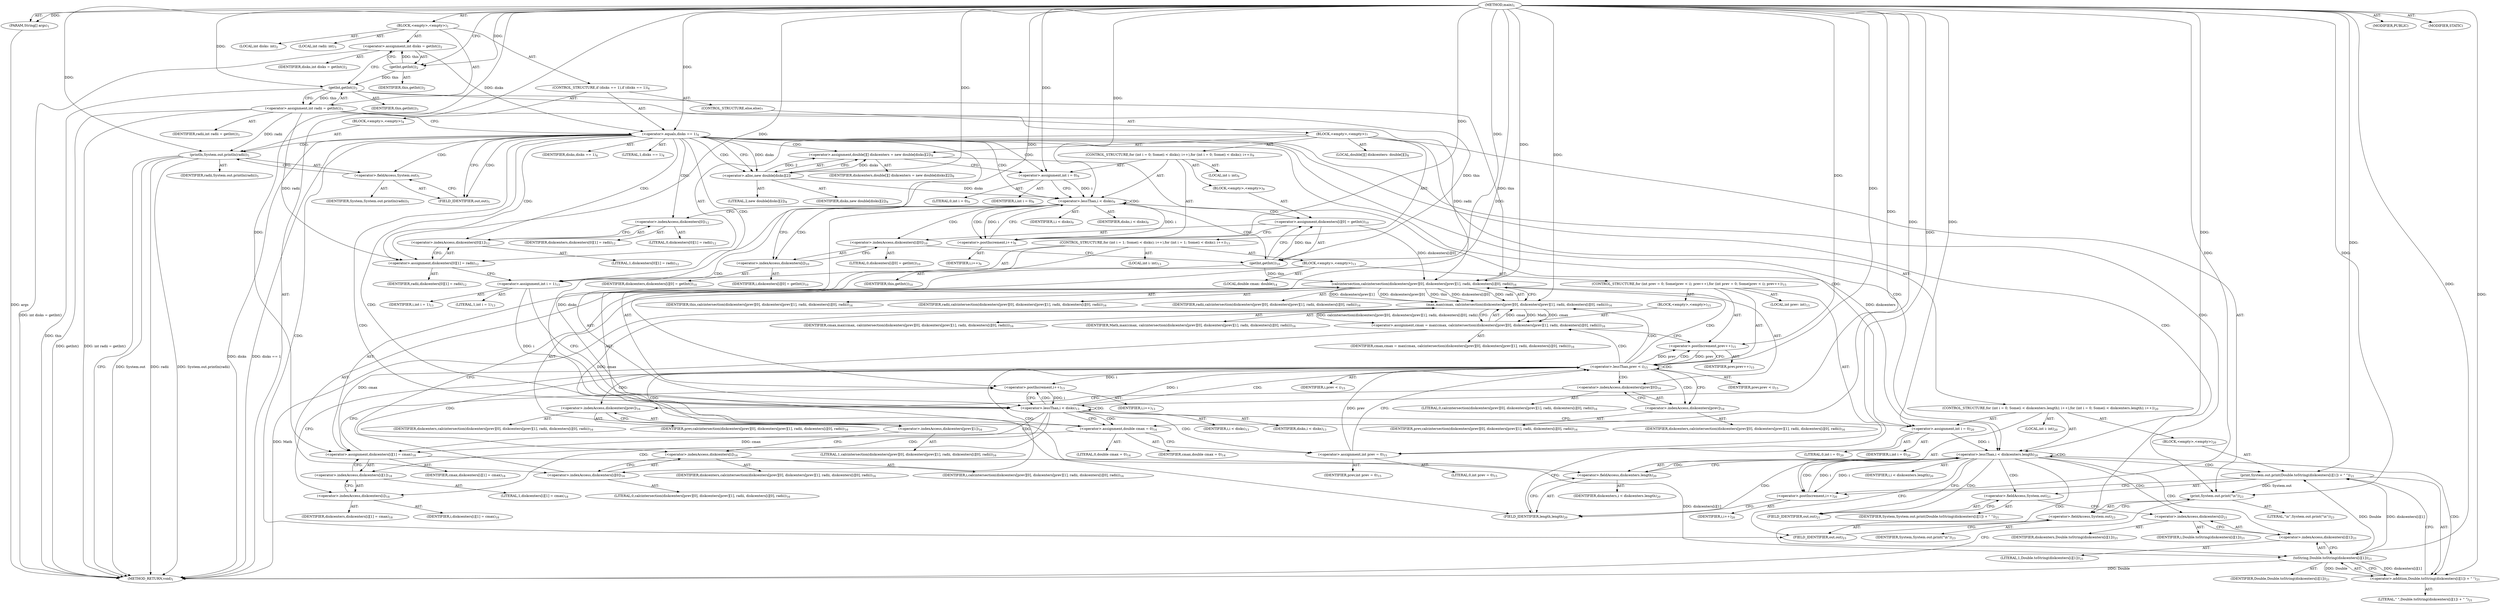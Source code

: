 digraph "main" {  
"17" [label = <(METHOD,main)<SUB>1</SUB>> ]
"18" [label = <(PARAM,String[] args)<SUB>1</SUB>> ]
"19" [label = <(BLOCK,&lt;empty&gt;,&lt;empty&gt;)<SUB>1</SUB>> ]
"20" [label = <(LOCAL,int disks: int)<SUB>2</SUB>> ]
"21" [label = <(&lt;operator&gt;.assignment,int disks = getInt())<SUB>2</SUB>> ]
"22" [label = <(IDENTIFIER,disks,int disks = getInt())<SUB>2</SUB>> ]
"23" [label = <(getInt,getInt())<SUB>2</SUB>> ]
"24" [label = <(IDENTIFIER,this,getInt())<SUB>2</SUB>> ]
"25" [label = <(LOCAL,int radii: int)<SUB>3</SUB>> ]
"26" [label = <(&lt;operator&gt;.assignment,int radii = getInt())<SUB>3</SUB>> ]
"27" [label = <(IDENTIFIER,radii,int radii = getInt())<SUB>3</SUB>> ]
"28" [label = <(getInt,getInt())<SUB>3</SUB>> ]
"29" [label = <(IDENTIFIER,this,getInt())<SUB>3</SUB>> ]
"30" [label = <(CONTROL_STRUCTURE,if (disks == 1),if (disks == 1))<SUB>4</SUB>> ]
"31" [label = <(&lt;operator&gt;.equals,disks == 1)<SUB>4</SUB>> ]
"32" [label = <(IDENTIFIER,disks,disks == 1)<SUB>4</SUB>> ]
"33" [label = <(LITERAL,1,disks == 1)<SUB>4</SUB>> ]
"34" [label = <(BLOCK,&lt;empty&gt;,&lt;empty&gt;)<SUB>4</SUB>> ]
"35" [label = <(println,System.out.println(radii))<SUB>5</SUB>> ]
"36" [label = <(&lt;operator&gt;.fieldAccess,System.out)<SUB>5</SUB>> ]
"37" [label = <(IDENTIFIER,System,System.out.println(radii))<SUB>5</SUB>> ]
"38" [label = <(FIELD_IDENTIFIER,out,out)<SUB>5</SUB>> ]
"39" [label = <(IDENTIFIER,radii,System.out.println(radii))<SUB>5</SUB>> ]
"40" [label = <(CONTROL_STRUCTURE,else,else)<SUB>7</SUB>> ]
"41" [label = <(BLOCK,&lt;empty&gt;,&lt;empty&gt;)<SUB>7</SUB>> ]
"42" [label = <(LOCAL,double[][] diskcenters: double[][])<SUB>8</SUB>> ]
"43" [label = <(&lt;operator&gt;.assignment,double[][] diskcenters = new double[disks][2])<SUB>8</SUB>> ]
"44" [label = <(IDENTIFIER,diskcenters,double[][] diskcenters = new double[disks][2])<SUB>8</SUB>> ]
"45" [label = <(&lt;operator&gt;.alloc,new double[disks][2])> ]
"46" [label = <(IDENTIFIER,disks,new double[disks][2])<SUB>8</SUB>> ]
"47" [label = <(LITERAL,2,new double[disks][2])<SUB>8</SUB>> ]
"48" [label = <(CONTROL_STRUCTURE,for (int i = 0; Some(i &lt; disks); i++),for (int i = 0; Some(i &lt; disks); i++))<SUB>9</SUB>> ]
"49" [label = <(LOCAL,int i: int)<SUB>9</SUB>> ]
"50" [label = <(&lt;operator&gt;.assignment,int i = 0)<SUB>9</SUB>> ]
"51" [label = <(IDENTIFIER,i,int i = 0)<SUB>9</SUB>> ]
"52" [label = <(LITERAL,0,int i = 0)<SUB>9</SUB>> ]
"53" [label = <(&lt;operator&gt;.lessThan,i &lt; disks)<SUB>9</SUB>> ]
"54" [label = <(IDENTIFIER,i,i &lt; disks)<SUB>9</SUB>> ]
"55" [label = <(IDENTIFIER,disks,i &lt; disks)<SUB>9</SUB>> ]
"56" [label = <(&lt;operator&gt;.postIncrement,i++)<SUB>9</SUB>> ]
"57" [label = <(IDENTIFIER,i,i++)<SUB>9</SUB>> ]
"58" [label = <(BLOCK,&lt;empty&gt;,&lt;empty&gt;)<SUB>9</SUB>> ]
"59" [label = <(&lt;operator&gt;.assignment,diskcenters[i][0] = getInt())<SUB>10</SUB>> ]
"60" [label = <(&lt;operator&gt;.indexAccess,diskcenters[i][0])<SUB>10</SUB>> ]
"61" [label = <(&lt;operator&gt;.indexAccess,diskcenters[i])<SUB>10</SUB>> ]
"62" [label = <(IDENTIFIER,diskcenters,diskcenters[i][0] = getInt())<SUB>10</SUB>> ]
"63" [label = <(IDENTIFIER,i,diskcenters[i][0] = getInt())<SUB>10</SUB>> ]
"64" [label = <(LITERAL,0,diskcenters[i][0] = getInt())<SUB>10</SUB>> ]
"65" [label = <(getInt,getInt())<SUB>10</SUB>> ]
"66" [label = <(IDENTIFIER,this,getInt())<SUB>10</SUB>> ]
"67" [label = <(&lt;operator&gt;.assignment,diskcenters[0][1] = radii)<SUB>12</SUB>> ]
"68" [label = <(&lt;operator&gt;.indexAccess,diskcenters[0][1])<SUB>12</SUB>> ]
"69" [label = <(&lt;operator&gt;.indexAccess,diskcenters[0])<SUB>12</SUB>> ]
"70" [label = <(IDENTIFIER,diskcenters,diskcenters[0][1] = radii)<SUB>12</SUB>> ]
"71" [label = <(LITERAL,0,diskcenters[0][1] = radii)<SUB>12</SUB>> ]
"72" [label = <(LITERAL,1,diskcenters[0][1] = radii)<SUB>12</SUB>> ]
"73" [label = <(IDENTIFIER,radii,diskcenters[0][1] = radii)<SUB>12</SUB>> ]
"74" [label = <(CONTROL_STRUCTURE,for (int i = 1; Some(i &lt; disks); i++),for (int i = 1; Some(i &lt; disks); i++))<SUB>13</SUB>> ]
"75" [label = <(LOCAL,int i: int)<SUB>13</SUB>> ]
"76" [label = <(&lt;operator&gt;.assignment,int i = 1)<SUB>13</SUB>> ]
"77" [label = <(IDENTIFIER,i,int i = 1)<SUB>13</SUB>> ]
"78" [label = <(LITERAL,1,int i = 1)<SUB>13</SUB>> ]
"79" [label = <(&lt;operator&gt;.lessThan,i &lt; disks)<SUB>13</SUB>> ]
"80" [label = <(IDENTIFIER,i,i &lt; disks)<SUB>13</SUB>> ]
"81" [label = <(IDENTIFIER,disks,i &lt; disks)<SUB>13</SUB>> ]
"82" [label = <(&lt;operator&gt;.postIncrement,i++)<SUB>13</SUB>> ]
"83" [label = <(IDENTIFIER,i,i++)<SUB>13</SUB>> ]
"84" [label = <(BLOCK,&lt;empty&gt;,&lt;empty&gt;)<SUB>13</SUB>> ]
"85" [label = <(LOCAL,double cmax: double)<SUB>14</SUB>> ]
"86" [label = <(&lt;operator&gt;.assignment,double cmax = 0)<SUB>14</SUB>> ]
"87" [label = <(IDENTIFIER,cmax,double cmax = 0)<SUB>14</SUB>> ]
"88" [label = <(LITERAL,0,double cmax = 0)<SUB>14</SUB>> ]
"89" [label = <(CONTROL_STRUCTURE,for (int prev = 0; Some(prev &lt; i); prev++),for (int prev = 0; Some(prev &lt; i); prev++))<SUB>15</SUB>> ]
"90" [label = <(LOCAL,int prev: int)<SUB>15</SUB>> ]
"91" [label = <(&lt;operator&gt;.assignment,int prev = 0)<SUB>15</SUB>> ]
"92" [label = <(IDENTIFIER,prev,int prev = 0)<SUB>15</SUB>> ]
"93" [label = <(LITERAL,0,int prev = 0)<SUB>15</SUB>> ]
"94" [label = <(&lt;operator&gt;.lessThan,prev &lt; i)<SUB>15</SUB>> ]
"95" [label = <(IDENTIFIER,prev,prev &lt; i)<SUB>15</SUB>> ]
"96" [label = <(IDENTIFIER,i,prev &lt; i)<SUB>15</SUB>> ]
"97" [label = <(&lt;operator&gt;.postIncrement,prev++)<SUB>15</SUB>> ]
"98" [label = <(IDENTIFIER,prev,prev++)<SUB>15</SUB>> ]
"99" [label = <(BLOCK,&lt;empty&gt;,&lt;empty&gt;)<SUB>15</SUB>> ]
"100" [label = <(&lt;operator&gt;.assignment,cmax = max(cmax, calcintersection(diskcenters[prev][0], diskcenters[prev][1], radii, diskcenters[i][0], radii)))<SUB>16</SUB>> ]
"101" [label = <(IDENTIFIER,cmax,cmax = max(cmax, calcintersection(diskcenters[prev][0], diskcenters[prev][1], radii, diskcenters[i][0], radii)))<SUB>16</SUB>> ]
"102" [label = <(max,max(cmax, calcintersection(diskcenters[prev][0], diskcenters[prev][1], radii, diskcenters[i][0], radii)))<SUB>16</SUB>> ]
"103" [label = <(IDENTIFIER,Math,max(cmax, calcintersection(diskcenters[prev][0], diskcenters[prev][1], radii, diskcenters[i][0], radii)))<SUB>16</SUB>> ]
"104" [label = <(IDENTIFIER,cmax,max(cmax, calcintersection(diskcenters[prev][0], diskcenters[prev][1], radii, diskcenters[i][0], radii)))<SUB>16</SUB>> ]
"105" [label = <(calcintersection,calcintersection(diskcenters[prev][0], diskcenters[prev][1], radii, diskcenters[i][0], radii))<SUB>16</SUB>> ]
"106" [label = <(IDENTIFIER,this,calcintersection(diskcenters[prev][0], diskcenters[prev][1], radii, diskcenters[i][0], radii))<SUB>16</SUB>> ]
"107" [label = <(&lt;operator&gt;.indexAccess,diskcenters[prev][0])<SUB>16</SUB>> ]
"108" [label = <(&lt;operator&gt;.indexAccess,diskcenters[prev])<SUB>16</SUB>> ]
"109" [label = <(IDENTIFIER,diskcenters,calcintersection(diskcenters[prev][0], diskcenters[prev][1], radii, diskcenters[i][0], radii))<SUB>16</SUB>> ]
"110" [label = <(IDENTIFIER,prev,calcintersection(diskcenters[prev][0], diskcenters[prev][1], radii, diskcenters[i][0], radii))<SUB>16</SUB>> ]
"111" [label = <(LITERAL,0,calcintersection(diskcenters[prev][0], diskcenters[prev][1], radii, diskcenters[i][0], radii))<SUB>16</SUB>> ]
"112" [label = <(&lt;operator&gt;.indexAccess,diskcenters[prev][1])<SUB>16</SUB>> ]
"113" [label = <(&lt;operator&gt;.indexAccess,diskcenters[prev])<SUB>16</SUB>> ]
"114" [label = <(IDENTIFIER,diskcenters,calcintersection(diskcenters[prev][0], diskcenters[prev][1], radii, diskcenters[i][0], radii))<SUB>16</SUB>> ]
"115" [label = <(IDENTIFIER,prev,calcintersection(diskcenters[prev][0], diskcenters[prev][1], radii, diskcenters[i][0], radii))<SUB>16</SUB>> ]
"116" [label = <(LITERAL,1,calcintersection(diskcenters[prev][0], diskcenters[prev][1], radii, diskcenters[i][0], radii))<SUB>16</SUB>> ]
"117" [label = <(IDENTIFIER,radii,calcintersection(diskcenters[prev][0], diskcenters[prev][1], radii, diskcenters[i][0], radii))<SUB>16</SUB>> ]
"118" [label = <(&lt;operator&gt;.indexAccess,diskcenters[i][0])<SUB>16</SUB>> ]
"119" [label = <(&lt;operator&gt;.indexAccess,diskcenters[i])<SUB>16</SUB>> ]
"120" [label = <(IDENTIFIER,diskcenters,calcintersection(diskcenters[prev][0], diskcenters[prev][1], radii, diskcenters[i][0], radii))<SUB>16</SUB>> ]
"121" [label = <(IDENTIFIER,i,calcintersection(diskcenters[prev][0], diskcenters[prev][1], radii, diskcenters[i][0], radii))<SUB>16</SUB>> ]
"122" [label = <(LITERAL,0,calcintersection(diskcenters[prev][0], diskcenters[prev][1], radii, diskcenters[i][0], radii))<SUB>16</SUB>> ]
"123" [label = <(IDENTIFIER,radii,calcintersection(diskcenters[prev][0], diskcenters[prev][1], radii, diskcenters[i][0], radii))<SUB>16</SUB>> ]
"124" [label = <(&lt;operator&gt;.assignment,diskcenters[i][1] = cmax)<SUB>18</SUB>> ]
"125" [label = <(&lt;operator&gt;.indexAccess,diskcenters[i][1])<SUB>18</SUB>> ]
"126" [label = <(&lt;operator&gt;.indexAccess,diskcenters[i])<SUB>18</SUB>> ]
"127" [label = <(IDENTIFIER,diskcenters,diskcenters[i][1] = cmax)<SUB>18</SUB>> ]
"128" [label = <(IDENTIFIER,i,diskcenters[i][1] = cmax)<SUB>18</SUB>> ]
"129" [label = <(LITERAL,1,diskcenters[i][1] = cmax)<SUB>18</SUB>> ]
"130" [label = <(IDENTIFIER,cmax,diskcenters[i][1] = cmax)<SUB>18</SUB>> ]
"131" [label = <(CONTROL_STRUCTURE,for (int i = 0; Some(i &lt; diskcenters.length); i++),for (int i = 0; Some(i &lt; diskcenters.length); i++))<SUB>20</SUB>> ]
"132" [label = <(LOCAL,int i: int)<SUB>20</SUB>> ]
"133" [label = <(&lt;operator&gt;.assignment,int i = 0)<SUB>20</SUB>> ]
"134" [label = <(IDENTIFIER,i,int i = 0)<SUB>20</SUB>> ]
"135" [label = <(LITERAL,0,int i = 0)<SUB>20</SUB>> ]
"136" [label = <(&lt;operator&gt;.lessThan,i &lt; diskcenters.length)<SUB>20</SUB>> ]
"137" [label = <(IDENTIFIER,i,i &lt; diskcenters.length)<SUB>20</SUB>> ]
"138" [label = <(&lt;operator&gt;.fieldAccess,diskcenters.length)<SUB>20</SUB>> ]
"139" [label = <(IDENTIFIER,diskcenters,i &lt; diskcenters.length)<SUB>20</SUB>> ]
"140" [label = <(FIELD_IDENTIFIER,length,length)<SUB>20</SUB>> ]
"141" [label = <(&lt;operator&gt;.postIncrement,i++)<SUB>20</SUB>> ]
"142" [label = <(IDENTIFIER,i,i++)<SUB>20</SUB>> ]
"143" [label = <(BLOCK,&lt;empty&gt;,&lt;empty&gt;)<SUB>20</SUB>> ]
"144" [label = <(print,System.out.print(Double.toString(diskcenters[i][1]) + &quot; &quot;))<SUB>21</SUB>> ]
"145" [label = <(&lt;operator&gt;.fieldAccess,System.out)<SUB>21</SUB>> ]
"146" [label = <(IDENTIFIER,System,System.out.print(Double.toString(diskcenters[i][1]) + &quot; &quot;))<SUB>21</SUB>> ]
"147" [label = <(FIELD_IDENTIFIER,out,out)<SUB>21</SUB>> ]
"148" [label = <(&lt;operator&gt;.addition,Double.toString(diskcenters[i][1]) + &quot; &quot;)<SUB>21</SUB>> ]
"149" [label = <(toString,Double.toString(diskcenters[i][1]))<SUB>21</SUB>> ]
"150" [label = <(IDENTIFIER,Double,Double.toString(diskcenters[i][1]))<SUB>21</SUB>> ]
"151" [label = <(&lt;operator&gt;.indexAccess,diskcenters[i][1])<SUB>21</SUB>> ]
"152" [label = <(&lt;operator&gt;.indexAccess,diskcenters[i])<SUB>21</SUB>> ]
"153" [label = <(IDENTIFIER,diskcenters,Double.toString(diskcenters[i][1]))<SUB>21</SUB>> ]
"154" [label = <(IDENTIFIER,i,Double.toString(diskcenters[i][1]))<SUB>21</SUB>> ]
"155" [label = <(LITERAL,1,Double.toString(diskcenters[i][1]))<SUB>21</SUB>> ]
"156" [label = <(LITERAL,&quot; &quot;,Double.toString(diskcenters[i][1]) + &quot; &quot;)<SUB>21</SUB>> ]
"157" [label = <(print,System.out.print(&quot;\n&quot;))<SUB>23</SUB>> ]
"158" [label = <(&lt;operator&gt;.fieldAccess,System.out)<SUB>23</SUB>> ]
"159" [label = <(IDENTIFIER,System,System.out.print(&quot;\n&quot;))<SUB>23</SUB>> ]
"160" [label = <(FIELD_IDENTIFIER,out,out)<SUB>23</SUB>> ]
"161" [label = <(LITERAL,&quot;\n&quot;,System.out.print(&quot;\n&quot;))<SUB>23</SUB>> ]
"162" [label = <(MODIFIER,PUBLIC)> ]
"163" [label = <(MODIFIER,STATIC)> ]
"164" [label = <(METHOD_RETURN,void)<SUB>1</SUB>> ]
  "17" -> "18"  [ label = "AST: "] 
  "17" -> "19"  [ label = "AST: "] 
  "17" -> "162"  [ label = "AST: "] 
  "17" -> "163"  [ label = "AST: "] 
  "17" -> "164"  [ label = "AST: "] 
  "19" -> "20"  [ label = "AST: "] 
  "19" -> "21"  [ label = "AST: "] 
  "19" -> "25"  [ label = "AST: "] 
  "19" -> "26"  [ label = "AST: "] 
  "19" -> "30"  [ label = "AST: "] 
  "21" -> "22"  [ label = "AST: "] 
  "21" -> "23"  [ label = "AST: "] 
  "23" -> "24"  [ label = "AST: "] 
  "26" -> "27"  [ label = "AST: "] 
  "26" -> "28"  [ label = "AST: "] 
  "28" -> "29"  [ label = "AST: "] 
  "30" -> "31"  [ label = "AST: "] 
  "30" -> "34"  [ label = "AST: "] 
  "30" -> "40"  [ label = "AST: "] 
  "31" -> "32"  [ label = "AST: "] 
  "31" -> "33"  [ label = "AST: "] 
  "34" -> "35"  [ label = "AST: "] 
  "35" -> "36"  [ label = "AST: "] 
  "35" -> "39"  [ label = "AST: "] 
  "36" -> "37"  [ label = "AST: "] 
  "36" -> "38"  [ label = "AST: "] 
  "40" -> "41"  [ label = "AST: "] 
  "41" -> "42"  [ label = "AST: "] 
  "41" -> "43"  [ label = "AST: "] 
  "41" -> "48"  [ label = "AST: "] 
  "41" -> "67"  [ label = "AST: "] 
  "41" -> "74"  [ label = "AST: "] 
  "41" -> "131"  [ label = "AST: "] 
  "41" -> "157"  [ label = "AST: "] 
  "43" -> "44"  [ label = "AST: "] 
  "43" -> "45"  [ label = "AST: "] 
  "45" -> "46"  [ label = "AST: "] 
  "45" -> "47"  [ label = "AST: "] 
  "48" -> "49"  [ label = "AST: "] 
  "48" -> "50"  [ label = "AST: "] 
  "48" -> "53"  [ label = "AST: "] 
  "48" -> "56"  [ label = "AST: "] 
  "48" -> "58"  [ label = "AST: "] 
  "50" -> "51"  [ label = "AST: "] 
  "50" -> "52"  [ label = "AST: "] 
  "53" -> "54"  [ label = "AST: "] 
  "53" -> "55"  [ label = "AST: "] 
  "56" -> "57"  [ label = "AST: "] 
  "58" -> "59"  [ label = "AST: "] 
  "59" -> "60"  [ label = "AST: "] 
  "59" -> "65"  [ label = "AST: "] 
  "60" -> "61"  [ label = "AST: "] 
  "60" -> "64"  [ label = "AST: "] 
  "61" -> "62"  [ label = "AST: "] 
  "61" -> "63"  [ label = "AST: "] 
  "65" -> "66"  [ label = "AST: "] 
  "67" -> "68"  [ label = "AST: "] 
  "67" -> "73"  [ label = "AST: "] 
  "68" -> "69"  [ label = "AST: "] 
  "68" -> "72"  [ label = "AST: "] 
  "69" -> "70"  [ label = "AST: "] 
  "69" -> "71"  [ label = "AST: "] 
  "74" -> "75"  [ label = "AST: "] 
  "74" -> "76"  [ label = "AST: "] 
  "74" -> "79"  [ label = "AST: "] 
  "74" -> "82"  [ label = "AST: "] 
  "74" -> "84"  [ label = "AST: "] 
  "76" -> "77"  [ label = "AST: "] 
  "76" -> "78"  [ label = "AST: "] 
  "79" -> "80"  [ label = "AST: "] 
  "79" -> "81"  [ label = "AST: "] 
  "82" -> "83"  [ label = "AST: "] 
  "84" -> "85"  [ label = "AST: "] 
  "84" -> "86"  [ label = "AST: "] 
  "84" -> "89"  [ label = "AST: "] 
  "84" -> "124"  [ label = "AST: "] 
  "86" -> "87"  [ label = "AST: "] 
  "86" -> "88"  [ label = "AST: "] 
  "89" -> "90"  [ label = "AST: "] 
  "89" -> "91"  [ label = "AST: "] 
  "89" -> "94"  [ label = "AST: "] 
  "89" -> "97"  [ label = "AST: "] 
  "89" -> "99"  [ label = "AST: "] 
  "91" -> "92"  [ label = "AST: "] 
  "91" -> "93"  [ label = "AST: "] 
  "94" -> "95"  [ label = "AST: "] 
  "94" -> "96"  [ label = "AST: "] 
  "97" -> "98"  [ label = "AST: "] 
  "99" -> "100"  [ label = "AST: "] 
  "100" -> "101"  [ label = "AST: "] 
  "100" -> "102"  [ label = "AST: "] 
  "102" -> "103"  [ label = "AST: "] 
  "102" -> "104"  [ label = "AST: "] 
  "102" -> "105"  [ label = "AST: "] 
  "105" -> "106"  [ label = "AST: "] 
  "105" -> "107"  [ label = "AST: "] 
  "105" -> "112"  [ label = "AST: "] 
  "105" -> "117"  [ label = "AST: "] 
  "105" -> "118"  [ label = "AST: "] 
  "105" -> "123"  [ label = "AST: "] 
  "107" -> "108"  [ label = "AST: "] 
  "107" -> "111"  [ label = "AST: "] 
  "108" -> "109"  [ label = "AST: "] 
  "108" -> "110"  [ label = "AST: "] 
  "112" -> "113"  [ label = "AST: "] 
  "112" -> "116"  [ label = "AST: "] 
  "113" -> "114"  [ label = "AST: "] 
  "113" -> "115"  [ label = "AST: "] 
  "118" -> "119"  [ label = "AST: "] 
  "118" -> "122"  [ label = "AST: "] 
  "119" -> "120"  [ label = "AST: "] 
  "119" -> "121"  [ label = "AST: "] 
  "124" -> "125"  [ label = "AST: "] 
  "124" -> "130"  [ label = "AST: "] 
  "125" -> "126"  [ label = "AST: "] 
  "125" -> "129"  [ label = "AST: "] 
  "126" -> "127"  [ label = "AST: "] 
  "126" -> "128"  [ label = "AST: "] 
  "131" -> "132"  [ label = "AST: "] 
  "131" -> "133"  [ label = "AST: "] 
  "131" -> "136"  [ label = "AST: "] 
  "131" -> "141"  [ label = "AST: "] 
  "131" -> "143"  [ label = "AST: "] 
  "133" -> "134"  [ label = "AST: "] 
  "133" -> "135"  [ label = "AST: "] 
  "136" -> "137"  [ label = "AST: "] 
  "136" -> "138"  [ label = "AST: "] 
  "138" -> "139"  [ label = "AST: "] 
  "138" -> "140"  [ label = "AST: "] 
  "141" -> "142"  [ label = "AST: "] 
  "143" -> "144"  [ label = "AST: "] 
  "144" -> "145"  [ label = "AST: "] 
  "144" -> "148"  [ label = "AST: "] 
  "145" -> "146"  [ label = "AST: "] 
  "145" -> "147"  [ label = "AST: "] 
  "148" -> "149"  [ label = "AST: "] 
  "148" -> "156"  [ label = "AST: "] 
  "149" -> "150"  [ label = "AST: "] 
  "149" -> "151"  [ label = "AST: "] 
  "151" -> "152"  [ label = "AST: "] 
  "151" -> "155"  [ label = "AST: "] 
  "152" -> "153"  [ label = "AST: "] 
  "152" -> "154"  [ label = "AST: "] 
  "157" -> "158"  [ label = "AST: "] 
  "157" -> "161"  [ label = "AST: "] 
  "158" -> "159"  [ label = "AST: "] 
  "158" -> "160"  [ label = "AST: "] 
  "21" -> "28"  [ label = "CFG: "] 
  "26" -> "31"  [ label = "CFG: "] 
  "23" -> "21"  [ label = "CFG: "] 
  "28" -> "26"  [ label = "CFG: "] 
  "31" -> "38"  [ label = "CFG: "] 
  "31" -> "45"  [ label = "CFG: "] 
  "35" -> "164"  [ label = "CFG: "] 
  "36" -> "35"  [ label = "CFG: "] 
  "43" -> "50"  [ label = "CFG: "] 
  "67" -> "76"  [ label = "CFG: "] 
  "157" -> "164"  [ label = "CFG: "] 
  "38" -> "36"  [ label = "CFG: "] 
  "45" -> "43"  [ label = "CFG: "] 
  "50" -> "53"  [ label = "CFG: "] 
  "53" -> "61"  [ label = "CFG: "] 
  "53" -> "69"  [ label = "CFG: "] 
  "56" -> "53"  [ label = "CFG: "] 
  "68" -> "67"  [ label = "CFG: "] 
  "76" -> "79"  [ label = "CFG: "] 
  "79" -> "86"  [ label = "CFG: "] 
  "79" -> "133"  [ label = "CFG: "] 
  "82" -> "79"  [ label = "CFG: "] 
  "133" -> "140"  [ label = "CFG: "] 
  "136" -> "147"  [ label = "CFG: "] 
  "136" -> "160"  [ label = "CFG: "] 
  "141" -> "140"  [ label = "CFG: "] 
  "158" -> "157"  [ label = "CFG: "] 
  "59" -> "56"  [ label = "CFG: "] 
  "69" -> "68"  [ label = "CFG: "] 
  "86" -> "91"  [ label = "CFG: "] 
  "124" -> "82"  [ label = "CFG: "] 
  "138" -> "136"  [ label = "CFG: "] 
  "144" -> "141"  [ label = "CFG: "] 
  "160" -> "158"  [ label = "CFG: "] 
  "60" -> "65"  [ label = "CFG: "] 
  "65" -> "59"  [ label = "CFG: "] 
  "91" -> "94"  [ label = "CFG: "] 
  "94" -> "108"  [ label = "CFG: "] 
  "94" -> "126"  [ label = "CFG: "] 
  "97" -> "94"  [ label = "CFG: "] 
  "125" -> "124"  [ label = "CFG: "] 
  "140" -> "138"  [ label = "CFG: "] 
  "145" -> "152"  [ label = "CFG: "] 
  "148" -> "144"  [ label = "CFG: "] 
  "61" -> "60"  [ label = "CFG: "] 
  "100" -> "97"  [ label = "CFG: "] 
  "126" -> "125"  [ label = "CFG: "] 
  "147" -> "145"  [ label = "CFG: "] 
  "149" -> "148"  [ label = "CFG: "] 
  "102" -> "100"  [ label = "CFG: "] 
  "151" -> "149"  [ label = "CFG: "] 
  "105" -> "102"  [ label = "CFG: "] 
  "152" -> "151"  [ label = "CFG: "] 
  "107" -> "113"  [ label = "CFG: "] 
  "112" -> "119"  [ label = "CFG: "] 
  "118" -> "105"  [ label = "CFG: "] 
  "108" -> "107"  [ label = "CFG: "] 
  "113" -> "112"  [ label = "CFG: "] 
  "119" -> "118"  [ label = "CFG: "] 
  "17" -> "23"  [ label = "CFG: "] 
  "18" -> "164"  [ label = "DDG: args"] 
  "21" -> "164"  [ label = "DDG: int disks = getInt()"] 
  "28" -> "164"  [ label = "DDG: this"] 
  "26" -> "164"  [ label = "DDG: getInt()"] 
  "26" -> "164"  [ label = "DDG: int radii = getInt()"] 
  "31" -> "164"  [ label = "DDG: disks"] 
  "31" -> "164"  [ label = "DDG: disks == 1"] 
  "35" -> "164"  [ label = "DDG: System.out"] 
  "35" -> "164"  [ label = "DDG: radii"] 
  "35" -> "164"  [ label = "DDG: System.out.println(radii)"] 
  "102" -> "164"  [ label = "DDG: Math"] 
  "149" -> "164"  [ label = "DDG: Double"] 
  "17" -> "18"  [ label = "DDG: "] 
  "23" -> "21"  [ label = "DDG: this"] 
  "28" -> "26"  [ label = "DDG: this"] 
  "17" -> "23"  [ label = "DDG: "] 
  "23" -> "28"  [ label = "DDG: this"] 
  "17" -> "28"  [ label = "DDG: "] 
  "21" -> "31"  [ label = "DDG: disks"] 
  "17" -> "31"  [ label = "DDG: "] 
  "26" -> "35"  [ label = "DDG: radii"] 
  "17" -> "35"  [ label = "DDG: "] 
  "45" -> "43"  [ label = "DDG: disks"] 
  "45" -> "43"  [ label = "DDG: 2"] 
  "26" -> "67"  [ label = "DDG: radii"] 
  "17" -> "67"  [ label = "DDG: "] 
  "17" -> "50"  [ label = "DDG: "] 
  "17" -> "76"  [ label = "DDG: "] 
  "17" -> "133"  [ label = "DDG: "] 
  "144" -> "157"  [ label = "DDG: System.out"] 
  "17" -> "157"  [ label = "DDG: "] 
  "31" -> "45"  [ label = "DDG: disks"] 
  "17" -> "45"  [ label = "DDG: "] 
  "50" -> "53"  [ label = "DDG: i"] 
  "56" -> "53"  [ label = "DDG: i"] 
  "17" -> "53"  [ label = "DDG: "] 
  "45" -> "53"  [ label = "DDG: disks"] 
  "53" -> "56"  [ label = "DDG: i"] 
  "17" -> "56"  [ label = "DDG: "] 
  "65" -> "59"  [ label = "DDG: this"] 
  "76" -> "79"  [ label = "DDG: i"] 
  "82" -> "79"  [ label = "DDG: i"] 
  "17" -> "79"  [ label = "DDG: "] 
  "53" -> "79"  [ label = "DDG: disks"] 
  "94" -> "82"  [ label = "DDG: i"] 
  "17" -> "82"  [ label = "DDG: "] 
  "17" -> "86"  [ label = "DDG: "] 
  "86" -> "124"  [ label = "DDG: cmax"] 
  "100" -> "124"  [ label = "DDG: cmax"] 
  "17" -> "124"  [ label = "DDG: "] 
  "133" -> "136"  [ label = "DDG: i"] 
  "141" -> "136"  [ label = "DDG: i"] 
  "17" -> "136"  [ label = "DDG: "] 
  "43" -> "136"  [ label = "DDG: diskcenters"] 
  "136" -> "141"  [ label = "DDG: i"] 
  "17" -> "141"  [ label = "DDG: "] 
  "17" -> "91"  [ label = "DDG: "] 
  "149" -> "144"  [ label = "DDG: Double"] 
  "149" -> "144"  [ label = "DDG: diskcenters[i][1]"] 
  "17" -> "144"  [ label = "DDG: "] 
  "28" -> "65"  [ label = "DDG: this"] 
  "17" -> "65"  [ label = "DDG: "] 
  "91" -> "94"  [ label = "DDG: prev"] 
  "97" -> "94"  [ label = "DDG: prev"] 
  "17" -> "94"  [ label = "DDG: "] 
  "79" -> "94"  [ label = "DDG: i"] 
  "94" -> "97"  [ label = "DDG: prev"] 
  "17" -> "97"  [ label = "DDG: "] 
  "102" -> "100"  [ label = "DDG: Math"] 
  "102" -> "100"  [ label = "DDG: cmax"] 
  "102" -> "100"  [ label = "DDG: calcintersection(diskcenters[prev][0], diskcenters[prev][1], radii, diskcenters[i][0], radii)"] 
  "149" -> "148"  [ label = "DDG: Double"] 
  "149" -> "148"  [ label = "DDG: diskcenters[i][1]"] 
  "17" -> "148"  [ label = "DDG: "] 
  "17" -> "149"  [ label = "DDG: "] 
  "124" -> "149"  [ label = "DDG: diskcenters[i][1]"] 
  "17" -> "102"  [ label = "DDG: "] 
  "86" -> "102"  [ label = "DDG: cmax"] 
  "100" -> "102"  [ label = "DDG: cmax"] 
  "105" -> "102"  [ label = "DDG: diskcenters[prev][1]"] 
  "105" -> "102"  [ label = "DDG: radii"] 
  "105" -> "102"  [ label = "DDG: diskcenters[prev][0]"] 
  "105" -> "102"  [ label = "DDG: this"] 
  "105" -> "102"  [ label = "DDG: diskcenters[i][0]"] 
  "28" -> "105"  [ label = "DDG: this"] 
  "65" -> "105"  [ label = "DDG: this"] 
  "17" -> "105"  [ label = "DDG: "] 
  "26" -> "105"  [ label = "DDG: radii"] 
  "59" -> "105"  [ label = "DDG: diskcenters[i][0]"] 
  "31" -> "68"  [ label = "CDG: "] 
  "31" -> "136"  [ label = "CDG: "] 
  "31" -> "38"  [ label = "CDG: "] 
  "31" -> "69"  [ label = "CDG: "] 
  "31" -> "67"  [ label = "CDG: "] 
  "31" -> "76"  [ label = "CDG: "] 
  "31" -> "50"  [ label = "CDG: "] 
  "31" -> "138"  [ label = "CDG: "] 
  "31" -> "35"  [ label = "CDG: "] 
  "31" -> "79"  [ label = "CDG: "] 
  "31" -> "43"  [ label = "CDG: "] 
  "31" -> "36"  [ label = "CDG: "] 
  "31" -> "158"  [ label = "CDG: "] 
  "31" -> "160"  [ label = "CDG: "] 
  "31" -> "45"  [ label = "CDG: "] 
  "31" -> "157"  [ label = "CDG: "] 
  "31" -> "140"  [ label = "CDG: "] 
  "31" -> "53"  [ label = "CDG: "] 
  "31" -> "133"  [ label = "CDG: "] 
  "53" -> "60"  [ label = "CDG: "] 
  "53" -> "56"  [ label = "CDG: "] 
  "53" -> "59"  [ label = "CDG: "] 
  "53" -> "61"  [ label = "CDG: "] 
  "53" -> "65"  [ label = "CDG: "] 
  "53" -> "53"  [ label = "CDG: "] 
  "79" -> "94"  [ label = "CDG: "] 
  "79" -> "91"  [ label = "CDG: "] 
  "79" -> "79"  [ label = "CDG: "] 
  "79" -> "86"  [ label = "CDG: "] 
  "79" -> "82"  [ label = "CDG: "] 
  "79" -> "126"  [ label = "CDG: "] 
  "79" -> "124"  [ label = "CDG: "] 
  "79" -> "125"  [ label = "CDG: "] 
  "136" -> "136"  [ label = "CDG: "] 
  "136" -> "145"  [ label = "CDG: "] 
  "136" -> "149"  [ label = "CDG: "] 
  "136" -> "151"  [ label = "CDG: "] 
  "136" -> "144"  [ label = "CDG: "] 
  "136" -> "138"  [ label = "CDG: "] 
  "136" -> "148"  [ label = "CDG: "] 
  "136" -> "152"  [ label = "CDG: "] 
  "136" -> "141"  [ label = "CDG: "] 
  "136" -> "140"  [ label = "CDG: "] 
  "136" -> "147"  [ label = "CDG: "] 
  "94" -> "107"  [ label = "CDG: "] 
  "94" -> "94"  [ label = "CDG: "] 
  "94" -> "113"  [ label = "CDG: "] 
  "94" -> "102"  [ label = "CDG: "] 
  "94" -> "119"  [ label = "CDG: "] 
  "94" -> "97"  [ label = "CDG: "] 
  "94" -> "112"  [ label = "CDG: "] 
  "94" -> "118"  [ label = "CDG: "] 
  "94" -> "100"  [ label = "CDG: "] 
  "94" -> "108"  [ label = "CDG: "] 
  "94" -> "105"  [ label = "CDG: "] 
}

